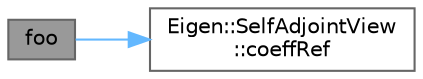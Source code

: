 digraph "foo"
{
 // LATEX_PDF_SIZE
  bgcolor="transparent";
  edge [fontname=Helvetica,fontsize=10,labelfontname=Helvetica,labelfontsize=10];
  node [fontname=Helvetica,fontsize=10,shape=box,height=0.2,width=0.4];
  rankdir="LR";
  Node1 [id="Node000001",label="foo",height=0.2,width=0.4,color="gray40", fillcolor="grey60", style="filled", fontcolor="black",tooltip=" "];
  Node1 -> Node2 [id="edge1_Node000001_Node000002",color="steelblue1",style="solid",tooltip=" "];
  Node2 [id="Node000002",label="Eigen::SelfAdjointView\l::coeffRef",height=0.2,width=0.4,color="grey40", fillcolor="white", style="filled",URL="$class_eigen_1_1_self_adjoint_view.html#aa87cef664bb1f39c5c2ac1a1fdecda71",tooltip=" "];
}
